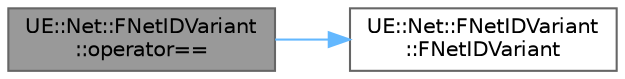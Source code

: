 digraph "UE::Net::FNetIDVariant::operator=="
{
 // INTERACTIVE_SVG=YES
 // LATEX_PDF_SIZE
  bgcolor="transparent";
  edge [fontname=Helvetica,fontsize=10,labelfontname=Helvetica,labelfontsize=10];
  node [fontname=Helvetica,fontsize=10,shape=box,height=0.2,width=0.4];
  rankdir="LR";
  Node1 [id="Node000001",label="UE::Net::FNetIDVariant\l::operator==",height=0.2,width=0.4,color="gray40", fillcolor="grey60", style="filled", fontcolor="black",tooltip="Equality comparison."];
  Node1 -> Node2 [id="edge1_Node000001_Node000002",color="steelblue1",style="solid",tooltip=" "];
  Node2 [id="Node000002",label="UE::Net::FNetIDVariant\l::FNetIDVariant",height=0.2,width=0.4,color="grey40", fillcolor="white", style="filled",URL="$dd/d33/classUE_1_1Net_1_1FNetIDVariant.html#a3aae091dd0155210a414ad5a0523b11a",tooltip="Constructs a variant holding an FEmptyID."];
}
